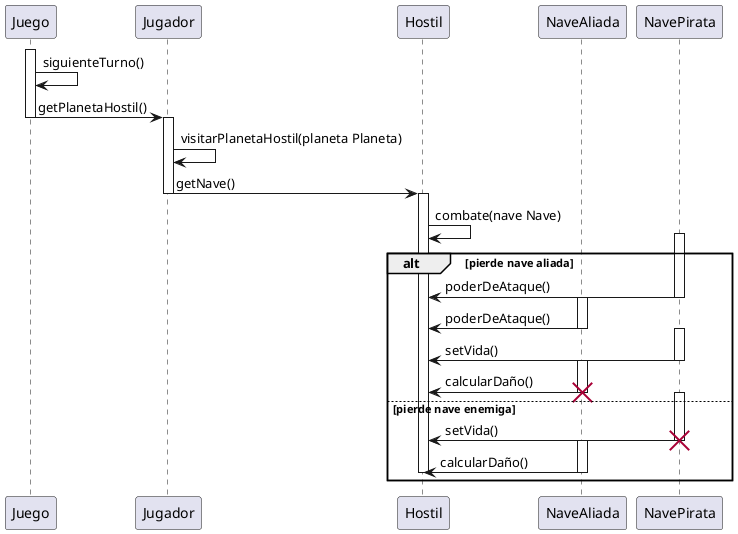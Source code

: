 @startuml
participant Juego
participant Jugador
participant Hostil
participant NaveAliada
participant NavePirata

activate Juego
deactivate Juego
Juego -> Juego: siguienteTurno()
Juego -> Jugador: getPlanetaHostil()

deactivate Juego
activate Jugador
Jugador -> Jugador: visitarPlanetaHostil(planeta Planeta)
Jugador -> Hostil: getNave()
deactivate Jugador

activate Hostil
Hostil -> Hostil: combate(nave Nave)
alt pierde nave aliada
    activate NavePirata
    NavePirata -> Hostil: poderDeAtaque()
    deactivate NavePirata
    activate NaveAliada
    NaveAliada -> Hostil: poderDeAtaque()
    deactivate NaveAliada
    activate NavePirata
    NavePirata -> Hostil: setVida()
    deactivate NavePirata
    activate NaveAliada
    NaveAliada -> Hostil: calcularDaño()
    destroy NaveAliada
    deactivate NaveAliada
else pierde nave enemiga
    activate NavePirata
    NavePirata -> Hostil: setVida()
    destroy NavePirata
    deactivate NavePirata
    activate NaveAliada
    NaveAliada -> Hostil: calcularDaño()
    deactivate NaveAliada
    deactivate Hostil
end
@enduml

